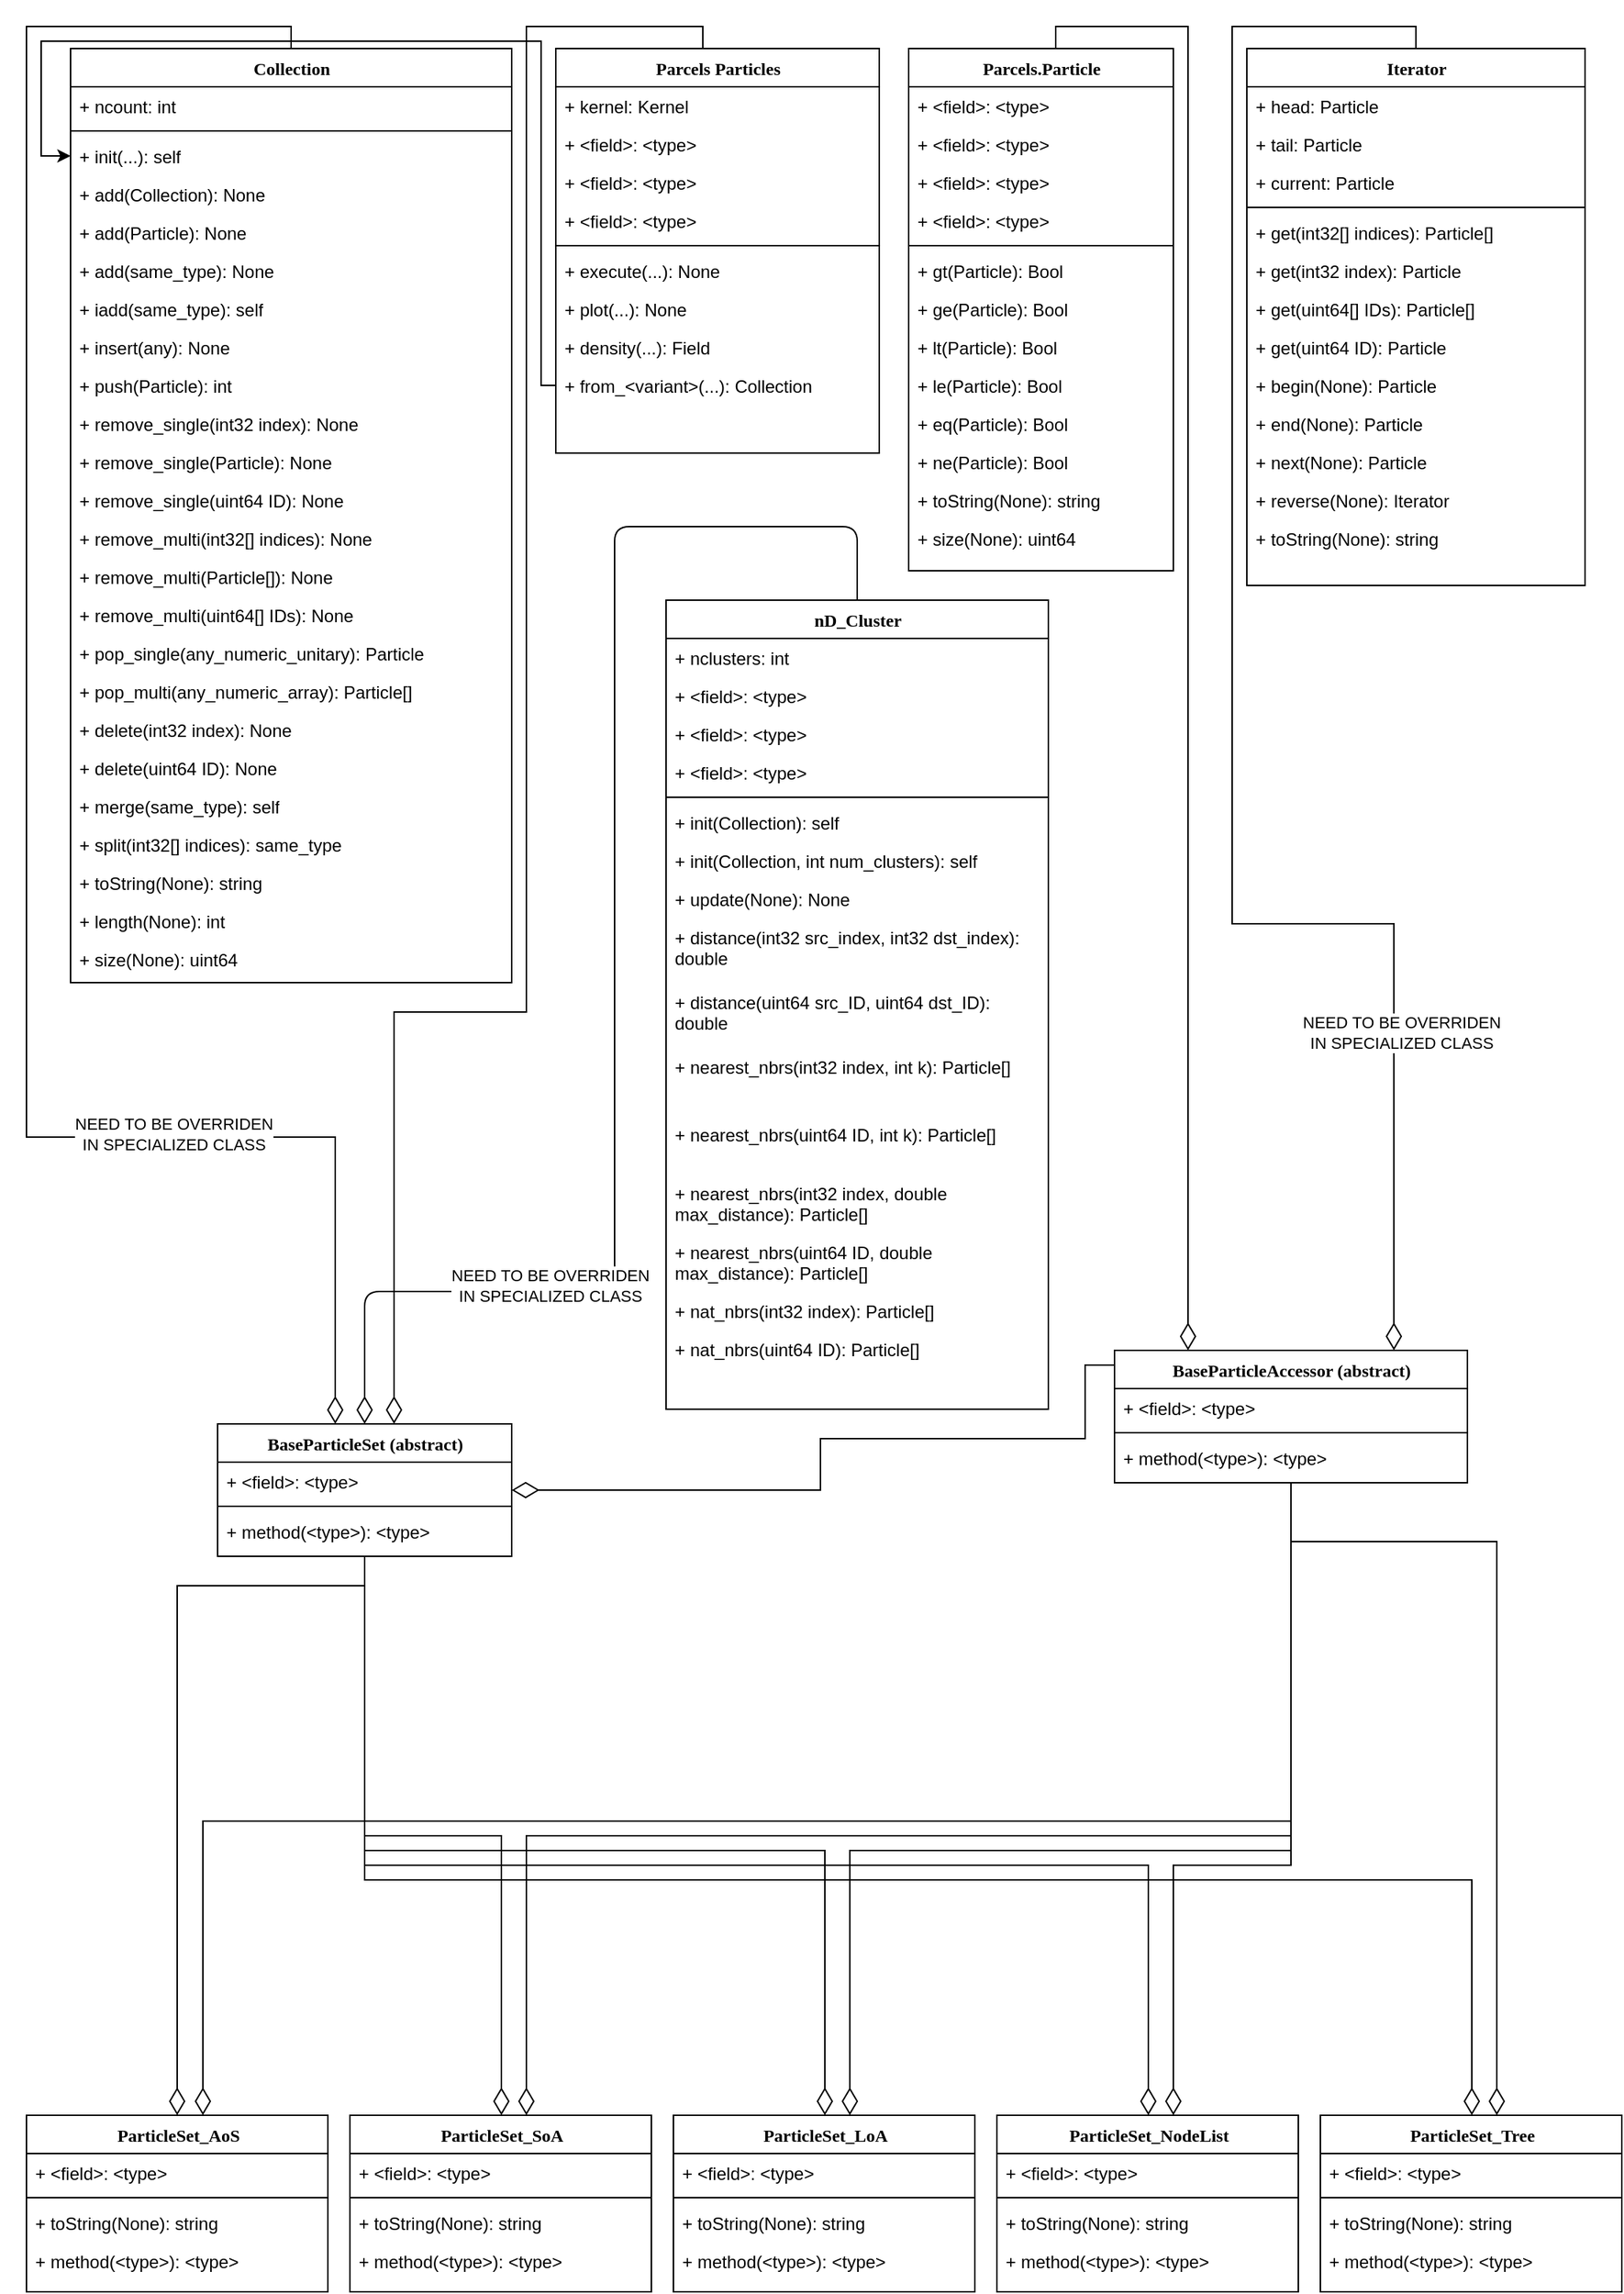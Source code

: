 <mxfile version="13.6.0" type="device"><diagram name="Page-1" id="9f46799a-70d6-7492-0946-bef42562c5a5"><mxGraphModel dx="1355" dy="776" grid="1" gridSize="10" guides="1" tooltips="1" connect="1" arrows="1" fold="1" page="1" pageScale="1" pageWidth="1169" pageHeight="827" background="#ffffff" math="0" shadow="0"><root><mxCell id="0"/><mxCell id="1" parent="0"/><mxCell id="78961159f06e98e8-124" style="edgeStyle=orthogonalEdgeStyle;html=1;labelBackgroundColor=none;startFill=0;startSize=8;endArrow=diamondThin;endFill=0;endSize=16;fontFamily=Verdana;fontSize=12;entryX=0.5;entryY=0;entryDx=0;entryDy=0;exitX=0.5;exitY=0;exitDx=0;exitDy=0;" parent="1" source="78961159f06e98e8-43" target="78961159f06e98e8-56" edge="1"><mxGeometry relative="1" as="geometry"><Array as="points"><mxPoint x="585" y="360"/><mxPoint x="420" y="360"/><mxPoint x="420" y="880"/><mxPoint x="250" y="880"/></Array><mxPoint x="240" y="870" as="sourcePoint"/></mxGeometry></mxCell><mxCell id="Co4MXGZ7TRUsfddceolT-49" value="&lt;div&gt;NEED TO BE OVERRIDEN&lt;/div&gt;&lt;div&gt;IN SPECIALIZED CLASS&lt;br&gt;&lt;/div&gt;" style="edgeLabel;html=1;align=center;verticalAlign=middle;resizable=0;points=[];" parent="78961159f06e98e8-124" vertex="1" connectable="0"><mxGeometry x="0.604" y="3" relative="1" as="geometry"><mxPoint x="19" y="-7" as="offset"/></mxGeometry></mxCell><mxCell id="Co4MXGZ7TRUsfddceolT-39" style="edgeStyle=orthogonalEdgeStyle;rounded=0;orthogonalLoop=1;jettySize=auto;html=1;exitX=0.5;exitY=0;exitDx=0;exitDy=0;endArrow=diamondThin;endFill=0;endSize=16;" parent="1" source="78961159f06e98e8-17" target="78961159f06e98e8-56" edge="1"><mxGeometry relative="1" as="geometry"><Array as="points"><mxPoint x="200" y="20"/><mxPoint x="20" y="20"/><mxPoint x="20" y="775"/><mxPoint x="230" y="775"/></Array></mxGeometry></mxCell><mxCell id="Co4MXGZ7TRUsfddceolT-48" value="&lt;div&gt;NEED TO BE OVERRIDEN&lt;/div&gt;&lt;div&gt;IN SPECIALIZED CLASS&lt;br&gt;&lt;/div&gt;" style="edgeLabel;html=1;align=center;verticalAlign=middle;resizable=0;points=[];" parent="Co4MXGZ7TRUsfddceolT-39" vertex="1" connectable="0"><mxGeometry x="0.473" y="2" relative="1" as="geometry"><mxPoint x="52" as="offset"/></mxGeometry></mxCell><mxCell id="Co4MXGZ7TRUsfddceolT-28" style="edgeStyle=orthogonalEdgeStyle;rounded=0;orthogonalLoop=1;jettySize=auto;html=1;entryX=0;entryY=0.5;entryDx=0;entryDy=0;exitX=0;exitY=0.5;exitDx=0;exitDy=0;" parent="1" source="Co4MXGZ7TRUsfddceolT-25" target="78961159f06e98e8-20" edge="1"><mxGeometry relative="1" as="geometry"><Array as="points"><mxPoint x="370" y="264"/><mxPoint x="370" y="30"/><mxPoint x="30" y="30"/><mxPoint x="30" y="108"/></Array></mxGeometry></mxCell><mxCell id="Co4MXGZ7TRUsfddceolT-40" style="edgeStyle=orthogonalEdgeStyle;rounded=0;orthogonalLoop=1;jettySize=auto;html=1;exitX=0.5;exitY=0;exitDx=0;exitDy=0;endArrow=diamondThin;endFill=0;endSize=16;" parent="1" source="P7jvrvPm7dQxCzO7ZXYy-18" target="78961159f06e98e8-56" edge="1"><mxGeometry relative="1" as="geometry"><Array as="points"><mxPoint x="480" y="35"/><mxPoint x="480" y="20"/><mxPoint x="360" y="20"/><mxPoint x="360" y="690"/><mxPoint x="270" y="690"/></Array></mxGeometry></mxCell><mxCell id="Co4MXGZ7TRUsfddceolT-67" style="edgeStyle=orthogonalEdgeStyle;rounded=0;orthogonalLoop=1;jettySize=auto;html=1;exitX=0.5;exitY=1;exitDx=0;exitDy=0;entryX=0.5;entryY=0;entryDx=0;entryDy=0;endArrow=diamondThin;endFill=0;endSize=16;" parent="1" source="78961159f06e98e8-56" target="78961159f06e98e8-108" edge="1"><mxGeometry relative="1" as="geometry"><Array as="points"><mxPoint x="250" y="1080"/><mxPoint x="123" y="1080"/></Array></mxGeometry></mxCell><mxCell id="Co4MXGZ7TRUsfddceolT-69" style="edgeStyle=orthogonalEdgeStyle;rounded=0;orthogonalLoop=1;jettySize=auto;html=1;exitX=0.5;exitY=1;exitDx=0;exitDy=0;endArrow=diamondThin;endFill=0;endSize=16;" parent="1" source="78961159f06e98e8-56" target="Co4MXGZ7TRUsfddceolT-51" edge="1"><mxGeometry relative="1" as="geometry"><Array as="points"><mxPoint x="250" y="1250"/><mxPoint x="343" y="1250"/></Array></mxGeometry></mxCell><mxCell id="Co4MXGZ7TRUsfddceolT-71" style="edgeStyle=orthogonalEdgeStyle;rounded=0;orthogonalLoop=1;jettySize=auto;html=1;exitX=0.5;exitY=1;exitDx=0;exitDy=0;endArrow=diamondThin;endFill=0;endSize=16;" parent="1" source="78961159f06e98e8-56" target="Co4MXGZ7TRUsfddceolT-55" edge="1"><mxGeometry relative="1" as="geometry"><Array as="points"><mxPoint x="250" y="1260"/><mxPoint x="563" y="1260"/></Array></mxGeometry></mxCell><mxCell id="Co4MXGZ7TRUsfddceolT-73" style="edgeStyle=orthogonalEdgeStyle;rounded=0;orthogonalLoop=1;jettySize=auto;html=1;exitX=0.5;exitY=1;exitDx=0;exitDy=0;endArrow=diamondThin;endFill=0;endSize=16;" parent="1" source="78961159f06e98e8-56" target="Co4MXGZ7TRUsfddceolT-59" edge="1"><mxGeometry relative="1" as="geometry"><Array as="points"><mxPoint x="250" y="1270"/><mxPoint x="783" y="1270"/></Array></mxGeometry></mxCell><mxCell id="Co4MXGZ7TRUsfddceolT-75" style="edgeStyle=orthogonalEdgeStyle;rounded=0;orthogonalLoop=1;jettySize=auto;html=1;exitX=0.5;exitY=1;exitDx=0;exitDy=0;endArrow=diamondThin;endFill=0;endSize=16;" parent="1" source="78961159f06e98e8-56" target="Co4MXGZ7TRUsfddceolT-63" edge="1"><mxGeometry relative="1" as="geometry"><Array as="points"><mxPoint x="250" y="1280"/><mxPoint x="1003" y="1280"/></Array></mxGeometry></mxCell><mxCell id="78961159f06e98e8-56" value="BaseParticleSet (abstract)" style="swimlane;html=1;fontStyle=1;align=center;verticalAlign=top;childLayout=stackLayout;horizontal=1;startSize=26;horizontalStack=0;resizeParent=1;resizeLast=0;collapsible=1;marginBottom=0;swimlaneFillColor=#ffffff;rounded=0;shadow=0;comic=0;labelBackgroundColor=none;strokeWidth=1;fillColor=none;fontFamily=Verdana;fontSize=12" parent="1" vertex="1"><mxGeometry x="150" y="970" width="200" height="90" as="geometry"/></mxCell><mxCell id="78961159f06e98e8-63" value="+ &amp;lt;field&amp;gt;: &amp;lt;type&amp;gt;" style="text;html=1;strokeColor=none;fillColor=none;align=left;verticalAlign=top;spacingLeft=4;spacingRight=4;whiteSpace=wrap;overflow=hidden;rotatable=0;points=[[0,0.5],[1,0.5]];portConstraint=eastwest;" parent="78961159f06e98e8-56" vertex="1"><mxGeometry y="26" width="200" height="26" as="geometry"/></mxCell><mxCell id="78961159f06e98e8-64" value="" style="line;html=1;strokeWidth=1;fillColor=none;align=left;verticalAlign=middle;spacingTop=-1;spacingLeft=3;spacingRight=3;rotatable=0;labelPosition=right;points=[];portConstraint=eastwest;" parent="78961159f06e98e8-56" vertex="1"><mxGeometry y="52" width="200" height="8" as="geometry"/></mxCell><mxCell id="78961159f06e98e8-68" value="+ method(&amp;lt;type&amp;gt;): &amp;lt;type&amp;gt;" style="text;html=1;strokeColor=none;fillColor=none;align=left;verticalAlign=top;spacingLeft=4;spacingRight=4;whiteSpace=wrap;overflow=hidden;rotatable=0;points=[[0,0.5],[1,0.5]];portConstraint=eastwest;" parent="78961159f06e98e8-56" vertex="1"><mxGeometry y="60" width="200" height="26" as="geometry"/></mxCell><mxCell id="Co4MXGZ7TRUsfddceolT-45" style="edgeStyle=orthogonalEdgeStyle;rounded=0;orthogonalLoop=1;jettySize=auto;html=1;exitX=0.5;exitY=0;exitDx=0;exitDy=0;endArrow=diamondThin;endFill=0;endSize=16;" parent="1" source="Co4MXGZ7TRUsfddceolT-12" target="Co4MXGZ7TRUsfddceolT-41" edge="1"><mxGeometry relative="1" as="geometry"><Array as="points"><mxPoint x="720" y="20"/><mxPoint x="810" y="20"/></Array></mxGeometry></mxCell><mxCell id="Co4MXGZ7TRUsfddceolT-12" value="Parcels.Particle" style="swimlane;html=1;fontStyle=1;align=center;verticalAlign=top;childLayout=stackLayout;horizontal=1;startSize=26;horizontalStack=0;resizeParent=1;resizeLast=0;collapsible=1;marginBottom=0;swimlaneFillColor=#ffffff;rounded=0;shadow=0;comic=0;labelBackgroundColor=none;strokeWidth=1;fillColor=none;fontFamily=Verdana;fontSize=12" parent="1" vertex="1"><mxGeometry x="620" y="35" width="180" height="355" as="geometry"/></mxCell><mxCell id="Co4MXGZ7TRUsfddceolT-13" value="+ &amp;lt;field&amp;gt;: &amp;lt;type&amp;gt;" style="text;html=1;strokeColor=none;fillColor=none;align=left;verticalAlign=top;spacingLeft=4;spacingRight=4;whiteSpace=wrap;overflow=hidden;rotatable=0;points=[[0,0.5],[1,0.5]];portConstraint=eastwest;" parent="Co4MXGZ7TRUsfddceolT-12" vertex="1"><mxGeometry y="26" width="180" height="26" as="geometry"/></mxCell><mxCell id="Co4MXGZ7TRUsfddceolT-14" value="+ &amp;lt;field&amp;gt;: &amp;lt;type&amp;gt;" style="text;html=1;strokeColor=none;fillColor=none;align=left;verticalAlign=top;spacingLeft=4;spacingRight=4;whiteSpace=wrap;overflow=hidden;rotatable=0;points=[[0,0.5],[1,0.5]];portConstraint=eastwest;" parent="Co4MXGZ7TRUsfddceolT-12" vertex="1"><mxGeometry y="52" width="180" height="26" as="geometry"/></mxCell><mxCell id="Co4MXGZ7TRUsfddceolT-15" value="+ &amp;lt;field&amp;gt;: &amp;lt;type&amp;gt;" style="text;html=1;strokeColor=none;fillColor=none;align=left;verticalAlign=top;spacingLeft=4;spacingRight=4;whiteSpace=wrap;overflow=hidden;rotatable=0;points=[[0,0.5],[1,0.5]];portConstraint=eastwest;" parent="Co4MXGZ7TRUsfddceolT-12" vertex="1"><mxGeometry y="78" width="180" height="26" as="geometry"/></mxCell><mxCell id="Co4MXGZ7TRUsfddceolT-16" value="+ &amp;lt;field&amp;gt;: &amp;lt;type&amp;gt;" style="text;html=1;strokeColor=none;fillColor=none;align=left;verticalAlign=top;spacingLeft=4;spacingRight=4;whiteSpace=wrap;overflow=hidden;rotatable=0;points=[[0,0.5],[1,0.5]];portConstraint=eastwest;" parent="Co4MXGZ7TRUsfddceolT-12" vertex="1"><mxGeometry y="104" width="180" height="26" as="geometry"/></mxCell><mxCell id="Co4MXGZ7TRUsfddceolT-17" value="" style="line;html=1;strokeWidth=1;fillColor=none;align=left;verticalAlign=middle;spacingTop=-1;spacingLeft=3;spacingRight=3;rotatable=0;labelPosition=right;points=[];portConstraint=eastwest;" parent="Co4MXGZ7TRUsfddceolT-12" vertex="1"><mxGeometry y="130" width="180" height="8" as="geometry"/></mxCell><mxCell id="Co4MXGZ7TRUsfddceolT-18" value="+ gt(Particle): Bool" style="text;html=1;strokeColor=none;fillColor=none;align=left;verticalAlign=top;spacingLeft=4;spacingRight=4;whiteSpace=wrap;overflow=hidden;rotatable=0;points=[[0,0.5],[1,0.5]];portConstraint=eastwest;" parent="Co4MXGZ7TRUsfddceolT-12" vertex="1"><mxGeometry y="138" width="180" height="26" as="geometry"/></mxCell><mxCell id="Co4MXGZ7TRUsfddceolT-19" value="+ ge(Particle): Bool" style="text;html=1;strokeColor=none;fillColor=none;align=left;verticalAlign=top;spacingLeft=4;spacingRight=4;whiteSpace=wrap;overflow=hidden;rotatable=0;points=[[0,0.5],[1,0.5]];portConstraint=eastwest;" parent="Co4MXGZ7TRUsfddceolT-12" vertex="1"><mxGeometry y="164" width="180" height="26" as="geometry"/></mxCell><mxCell id="Co4MXGZ7TRUsfddceolT-20" value="+ lt(Particle): Bool" style="text;html=1;strokeColor=none;fillColor=none;align=left;verticalAlign=top;spacingLeft=4;spacingRight=4;whiteSpace=wrap;overflow=hidden;rotatable=0;points=[[0,0.5],[1,0.5]];portConstraint=eastwest;" parent="Co4MXGZ7TRUsfddceolT-12" vertex="1"><mxGeometry y="190" width="180" height="26" as="geometry"/></mxCell><mxCell id="Co4MXGZ7TRUsfddceolT-21" value="+ le(Particle): Bool" style="text;html=1;strokeColor=none;fillColor=none;align=left;verticalAlign=top;spacingLeft=4;spacingRight=4;whiteSpace=wrap;overflow=hidden;rotatable=0;points=[[0,0.5],[1,0.5]];portConstraint=eastwest;" parent="Co4MXGZ7TRUsfddceolT-12" vertex="1"><mxGeometry y="216" width="180" height="26" as="geometry"/></mxCell><mxCell id="Co4MXGZ7TRUsfddceolT-22" value="+ eq(Particle): Bool" style="text;html=1;strokeColor=none;fillColor=none;align=left;verticalAlign=top;spacingLeft=4;spacingRight=4;whiteSpace=wrap;overflow=hidden;rotatable=0;points=[[0,0.5],[1,0.5]];portConstraint=eastwest;" parent="Co4MXGZ7TRUsfddceolT-12" vertex="1"><mxGeometry y="242" width="180" height="26" as="geometry"/></mxCell><mxCell id="Co4MXGZ7TRUsfddceolT-23" value="+ ne(Particle): Bool" style="text;html=1;strokeColor=none;fillColor=none;align=left;verticalAlign=top;spacingLeft=4;spacingRight=4;whiteSpace=wrap;overflow=hidden;rotatable=0;points=[[0,0.5],[1,0.5]];portConstraint=eastwest;" parent="Co4MXGZ7TRUsfddceolT-12" vertex="1"><mxGeometry y="268" width="180" height="26" as="geometry"/></mxCell><mxCell id="XpPb735-qe5b06PfUnhL-2" value="+ toString(None): string" style="text;html=1;strokeColor=none;fillColor=none;align=left;verticalAlign=top;spacingLeft=4;spacingRight=4;whiteSpace=wrap;overflow=hidden;rotatable=0;points=[[0,0.5],[1,0.5]];portConstraint=eastwest;" parent="Co4MXGZ7TRUsfddceolT-12" vertex="1"><mxGeometry y="294" width="180" height="26" as="geometry"/></mxCell><mxCell id="XpPb735-qe5b06PfUnhL-11" value="+ size(None): uint64" style="text;html=1;strokeColor=none;fillColor=none;align=left;verticalAlign=top;spacingLeft=4;spacingRight=4;whiteSpace=wrap;overflow=hidden;rotatable=0;points=[[0,0.5],[1,0.5]];portConstraint=eastwest;" parent="Co4MXGZ7TRUsfddceolT-12" vertex="1"><mxGeometry y="320" width="180" height="30" as="geometry"/></mxCell><mxCell id="78961159f06e98e8-17" value="Collection" style="swimlane;html=1;fontStyle=1;align=center;verticalAlign=top;childLayout=stackLayout;horizontal=1;startSize=26;horizontalStack=0;resizeParent=1;resizeLast=0;collapsible=1;marginBottom=0;swimlaneFillColor=#ffffff;rounded=0;shadow=0;comic=0;labelBackgroundColor=none;strokeWidth=1;fillColor=none;fontFamily=Verdana;fontSize=12" parent="1" vertex="1"><mxGeometry x="50" y="35" width="300" height="635" as="geometry"><mxRectangle x="90" y="83" width="100" height="26" as="alternateBounds"/></mxGeometry></mxCell><mxCell id="78961159f06e98e8-24" value="+ ncount: int" style="text;html=1;strokeColor=none;fillColor=none;align=left;verticalAlign=top;spacingLeft=4;spacingRight=4;whiteSpace=wrap;overflow=hidden;rotatable=0;points=[[0,0.5],[1,0.5]];portConstraint=eastwest;fontStyle=0" parent="78961159f06e98e8-17" vertex="1"><mxGeometry y="26" width="300" height="26" as="geometry"/></mxCell><mxCell id="78961159f06e98e8-19" value="" style="line;html=1;strokeWidth=1;fillColor=none;align=left;verticalAlign=middle;spacingTop=-1;spacingLeft=3;spacingRight=3;rotatable=0;labelPosition=right;points=[];portConstraint=eastwest;fontStyle=0" parent="78961159f06e98e8-17" vertex="1"><mxGeometry y="52" width="300" height="8" as="geometry"/></mxCell><mxCell id="78961159f06e98e8-20" value="+ init(...): self" style="text;html=1;strokeColor=none;fillColor=none;align=left;verticalAlign=top;spacingLeft=4;spacingRight=4;whiteSpace=wrap;overflow=hidden;rotatable=0;points=[[0,0.5],[1,0.5]];portConstraint=eastwest;fontStyle=0" parent="78961159f06e98e8-17" vertex="1"><mxGeometry y="60" width="300" height="26" as="geometry"/></mxCell><mxCell id="Co4MXGZ7TRUsfddceolT-27" value="+ add(Collection): None" style="text;html=1;strokeColor=none;fillColor=none;align=left;verticalAlign=top;spacingLeft=4;spacingRight=4;whiteSpace=wrap;overflow=hidden;rotatable=0;points=[[0,0.5],[1,0.5]];portConstraint=eastwest;fontStyle=0" parent="78961159f06e98e8-17" vertex="1"><mxGeometry y="86" width="300" height="26" as="geometry"/></mxCell><mxCell id="78961159f06e98e8-27" value="+ add(Particle): None" style="text;html=1;strokeColor=none;fillColor=none;align=left;verticalAlign=top;spacingLeft=4;spacingRight=4;whiteSpace=wrap;overflow=hidden;rotatable=0;points=[[0,0.5],[1,0.5]];portConstraint=eastwest;fontStyle=0" parent="78961159f06e98e8-17" vertex="1"><mxGeometry y="112" width="300" height="26" as="geometry"/></mxCell><mxCell id="P7jvrvPm7dQxCzO7ZXYy-2" value="+ add(same_type): None" style="text;html=1;strokeColor=none;fillColor=none;align=left;verticalAlign=top;spacingLeft=4;spacingRight=4;whiteSpace=wrap;overflow=hidden;rotatable=0;points=[[0,0.5],[1,0.5]];portConstraint=eastwest;fontStyle=0" parent="78961159f06e98e8-17" vertex="1"><mxGeometry y="138" width="300" height="26" as="geometry"/></mxCell><mxCell id="P7jvrvPm7dQxCzO7ZXYy-3" value="+ iadd(same_type): self" style="text;html=1;strokeColor=none;fillColor=none;align=left;verticalAlign=top;spacingLeft=4;spacingRight=4;whiteSpace=wrap;overflow=hidden;rotatable=0;points=[[0,0.5],[1,0.5]];portConstraint=eastwest;fontStyle=0" parent="78961159f06e98e8-17" vertex="1"><mxGeometry y="164" width="300" height="26" as="geometry"/></mxCell><mxCell id="P7jvrvPm7dQxCzO7ZXYy-4" value="+ insert(any): None" style="text;html=1;strokeColor=none;fillColor=none;align=left;verticalAlign=top;spacingLeft=4;spacingRight=4;whiteSpace=wrap;overflow=hidden;rotatable=0;points=[[0,0.5],[1,0.5]];portConstraint=eastwest;fontStyle=0" parent="78961159f06e98e8-17" vertex="1"><mxGeometry y="190" width="300" height="26" as="geometry"/></mxCell><mxCell id="P7jvrvPm7dQxCzO7ZXYy-5" value="+ push(Particle): int" style="text;html=1;strokeColor=none;fillColor=none;align=left;verticalAlign=top;spacingLeft=4;spacingRight=4;whiteSpace=wrap;overflow=hidden;rotatable=0;points=[[0,0.5],[1,0.5]];portConstraint=eastwest;fontStyle=0" parent="78961159f06e98e8-17" vertex="1"><mxGeometry y="216" width="300" height="26" as="geometry"/></mxCell><mxCell id="P7jvrvPm7dQxCzO7ZXYy-6" value="+ remove_single(int32 index): None" style="text;html=1;strokeColor=none;fillColor=none;align=left;verticalAlign=top;spacingLeft=4;spacingRight=4;whiteSpace=wrap;overflow=hidden;rotatable=0;points=[[0,0.5],[1,0.5]];portConstraint=eastwest;fontStyle=0" parent="78961159f06e98e8-17" vertex="1"><mxGeometry y="242" width="300" height="26" as="geometry"/></mxCell><mxCell id="P7jvrvPm7dQxCzO7ZXYy-7" value="+ remove_single(Particle): None" style="text;html=1;strokeColor=none;fillColor=none;align=left;verticalAlign=top;spacingLeft=4;spacingRight=4;whiteSpace=wrap;overflow=hidden;rotatable=0;points=[[0,0.5],[1,0.5]];portConstraint=eastwest;fontStyle=0" parent="78961159f06e98e8-17" vertex="1"><mxGeometry y="268" width="300" height="26" as="geometry"/></mxCell><mxCell id="P7jvrvPm7dQxCzO7ZXYy-8" value="+ remove_single(uint64 ID): None" style="text;html=1;strokeColor=none;fillColor=none;align=left;verticalAlign=top;spacingLeft=4;spacingRight=4;whiteSpace=wrap;overflow=hidden;rotatable=0;points=[[0,0.5],[1,0.5]];portConstraint=eastwest;fontStyle=0" parent="78961159f06e98e8-17" vertex="1"><mxGeometry y="294" width="300" height="26" as="geometry"/></mxCell><mxCell id="P7jvrvPm7dQxCzO7ZXYy-9" value="+ remove_multi(int32[] indices): None" style="text;html=1;strokeColor=none;fillColor=none;align=left;verticalAlign=top;spacingLeft=4;spacingRight=4;whiteSpace=wrap;overflow=hidden;rotatable=0;points=[[0,0.5],[1,0.5]];portConstraint=eastwest;fontStyle=0" parent="78961159f06e98e8-17" vertex="1"><mxGeometry y="320" width="300" height="26" as="geometry"/></mxCell><mxCell id="P7jvrvPm7dQxCzO7ZXYy-10" value="+ remove_multi(Particle[]): None" style="text;html=1;strokeColor=none;fillColor=none;align=left;verticalAlign=top;spacingLeft=4;spacingRight=4;whiteSpace=wrap;overflow=hidden;rotatable=0;points=[[0,0.5],[1,0.5]];portConstraint=eastwest;fontStyle=0" parent="78961159f06e98e8-17" vertex="1"><mxGeometry y="346" width="300" height="26" as="geometry"/></mxCell><mxCell id="P7jvrvPm7dQxCzO7ZXYy-11" value="+ remove_multi(uint64[] IDs): None" style="text;html=1;strokeColor=none;fillColor=none;align=left;verticalAlign=top;spacingLeft=4;spacingRight=4;whiteSpace=wrap;overflow=hidden;rotatable=0;points=[[0,0.5],[1,0.5]];portConstraint=eastwest;fontStyle=0" parent="78961159f06e98e8-17" vertex="1"><mxGeometry y="372" width="300" height="26" as="geometry"/></mxCell><mxCell id="P7jvrvPm7dQxCzO7ZXYy-12" value="+ pop_single(any_numeric_unitary): Particle" style="text;html=1;strokeColor=none;fillColor=none;align=left;verticalAlign=top;spacingLeft=4;spacingRight=4;whiteSpace=wrap;overflow=hidden;rotatable=0;points=[[0,0.5],[1,0.5]];portConstraint=eastwest;fontStyle=0" parent="78961159f06e98e8-17" vertex="1"><mxGeometry y="398" width="300" height="26" as="geometry"/></mxCell><mxCell id="P7jvrvPm7dQxCzO7ZXYy-13" value="+ pop_multi(any_numeric_array): Particle[]" style="text;html=1;strokeColor=none;fillColor=none;align=left;verticalAlign=top;spacingLeft=4;spacingRight=4;whiteSpace=wrap;overflow=hidden;rotatable=0;points=[[0,0.5],[1,0.5]];portConstraint=eastwest;fontStyle=0" parent="78961159f06e98e8-17" vertex="1"><mxGeometry y="424" width="300" height="26" as="geometry"/></mxCell><mxCell id="P7jvrvPm7dQxCzO7ZXYy-14" value="+ delete(int32 index): None" style="text;html=1;strokeColor=none;fillColor=none;align=left;verticalAlign=top;spacingLeft=4;spacingRight=4;whiteSpace=wrap;overflow=hidden;rotatable=0;points=[[0,0.5],[1,0.5]];portConstraint=eastwest;fontStyle=0" parent="78961159f06e98e8-17" vertex="1"><mxGeometry y="450" width="300" height="26" as="geometry"/></mxCell><mxCell id="P7jvrvPm7dQxCzO7ZXYy-15" value="+ delete(uint64 ID): None" style="text;html=1;strokeColor=none;fillColor=none;align=left;verticalAlign=top;spacingLeft=4;spacingRight=4;whiteSpace=wrap;overflow=hidden;rotatable=0;points=[[0,0.5],[1,0.5]];portConstraint=eastwest;fontStyle=0" parent="78961159f06e98e8-17" vertex="1"><mxGeometry y="476" width="300" height="26" as="geometry"/></mxCell><mxCell id="P7jvrvPm7dQxCzO7ZXYy-16" value="+ merge(same_type): self" style="text;html=1;strokeColor=none;fillColor=none;align=left;verticalAlign=top;spacingLeft=4;spacingRight=4;whiteSpace=wrap;overflow=hidden;rotatable=0;points=[[0,0.5],[1,0.5]];portConstraint=eastwest;fontStyle=0" parent="78961159f06e98e8-17" vertex="1"><mxGeometry y="502" width="300" height="26" as="geometry"/></mxCell><mxCell id="P7jvrvPm7dQxCzO7ZXYy-17" value="+ split(int32[] indices): same_type" style="text;html=1;strokeColor=none;fillColor=none;align=left;verticalAlign=top;spacingLeft=4;spacingRight=4;whiteSpace=wrap;overflow=hidden;rotatable=0;points=[[0,0.5],[1,0.5]];portConstraint=eastwest;fontStyle=0" parent="78961159f06e98e8-17" vertex="1"><mxGeometry y="528" width="300" height="26" as="geometry"/></mxCell><mxCell id="XpPb735-qe5b06PfUnhL-1" value="+ toString(None): string" style="text;html=1;strokeColor=none;fillColor=none;align=left;verticalAlign=top;spacingLeft=4;spacingRight=4;whiteSpace=wrap;overflow=hidden;rotatable=0;points=[[0,0.5],[1,0.5]];portConstraint=eastwest;fontStyle=0" parent="78961159f06e98e8-17" vertex="1"><mxGeometry y="554" width="300" height="26" as="geometry"/></mxCell><mxCell id="XpPb735-qe5b06PfUnhL-9" value="+ length(None): int" style="text;html=1;strokeColor=none;fillColor=none;align=left;verticalAlign=top;spacingLeft=4;spacingRight=4;whiteSpace=wrap;overflow=hidden;rotatable=0;points=[[0,0.5],[1,0.5]];portConstraint=eastwest;fontStyle=0" parent="78961159f06e98e8-17" vertex="1"><mxGeometry y="580" width="300" height="26" as="geometry"/></mxCell><mxCell id="XpPb735-qe5b06PfUnhL-10" value="+ size(None): uint64" style="text;html=1;strokeColor=none;fillColor=none;align=left;verticalAlign=top;spacingLeft=4;spacingRight=4;whiteSpace=wrap;overflow=hidden;rotatable=0;points=[[0,0.5],[1,0.5]];portConstraint=eastwest;fontStyle=0" parent="78961159f06e98e8-17" vertex="1"><mxGeometry y="606" width="300" height="26" as="geometry"/></mxCell><mxCell id="P7jvrvPm7dQxCzO7ZXYy-18" value="Parcels Particles" style="swimlane;html=1;fontStyle=1;align=center;verticalAlign=top;childLayout=stackLayout;horizontal=1;startSize=26;horizontalStack=0;resizeParent=1;resizeLast=0;collapsible=1;marginBottom=0;swimlaneFillColor=#ffffff;rounded=0;shadow=0;comic=0;labelBackgroundColor=none;strokeWidth=1;fillColor=none;fontFamily=Verdana;fontSize=12" parent="1" vertex="1"><mxGeometry x="380" y="35" width="220" height="275" as="geometry"/></mxCell><mxCell id="P7jvrvPm7dQxCzO7ZXYy-19" value="+ kernel: Kernel" style="text;html=1;strokeColor=none;fillColor=none;align=left;verticalAlign=top;spacingLeft=4;spacingRight=4;whiteSpace=wrap;overflow=hidden;rotatable=0;points=[[0,0.5],[1,0.5]];portConstraint=eastwest;" parent="P7jvrvPm7dQxCzO7ZXYy-18" vertex="1"><mxGeometry y="26" width="220" height="26" as="geometry"/></mxCell><mxCell id="P7jvrvPm7dQxCzO7ZXYy-20" value="+ &amp;lt;field&amp;gt;: &amp;lt;type&amp;gt;" style="text;html=1;strokeColor=none;fillColor=none;align=left;verticalAlign=top;spacingLeft=4;spacingRight=4;whiteSpace=wrap;overflow=hidden;rotatable=0;points=[[0,0.5],[1,0.5]];portConstraint=eastwest;" parent="P7jvrvPm7dQxCzO7ZXYy-18" vertex="1"><mxGeometry y="52" width="220" height="26" as="geometry"/></mxCell><mxCell id="P7jvrvPm7dQxCzO7ZXYy-21" value="+ &amp;lt;field&amp;gt;: &amp;lt;type&amp;gt;" style="text;html=1;strokeColor=none;fillColor=none;align=left;verticalAlign=top;spacingLeft=4;spacingRight=4;whiteSpace=wrap;overflow=hidden;rotatable=0;points=[[0,0.5],[1,0.5]];portConstraint=eastwest;" parent="P7jvrvPm7dQxCzO7ZXYy-18" vertex="1"><mxGeometry y="78" width="220" height="26" as="geometry"/></mxCell><mxCell id="P7jvrvPm7dQxCzO7ZXYy-22" value="+ &amp;lt;field&amp;gt;: &amp;lt;type&amp;gt;" style="text;html=1;strokeColor=none;fillColor=none;align=left;verticalAlign=top;spacingLeft=4;spacingRight=4;whiteSpace=wrap;overflow=hidden;rotatable=0;points=[[0,0.5],[1,0.5]];portConstraint=eastwest;" parent="P7jvrvPm7dQxCzO7ZXYy-18" vertex="1"><mxGeometry y="104" width="220" height="26" as="geometry"/></mxCell><mxCell id="P7jvrvPm7dQxCzO7ZXYy-23" value="" style="line;html=1;strokeWidth=1;fillColor=none;align=left;verticalAlign=middle;spacingTop=-1;spacingLeft=3;spacingRight=3;rotatable=0;labelPosition=right;points=[];portConstraint=eastwest;" parent="P7jvrvPm7dQxCzO7ZXYy-18" vertex="1"><mxGeometry y="130" width="220" height="8" as="geometry"/></mxCell><mxCell id="P7jvrvPm7dQxCzO7ZXYy-24" value="+ execute(...): None" style="text;html=1;strokeColor=none;fillColor=none;align=left;verticalAlign=top;spacingLeft=4;spacingRight=4;whiteSpace=wrap;overflow=hidden;rotatable=0;points=[[0,0.5],[1,0.5]];portConstraint=eastwest;" parent="P7jvrvPm7dQxCzO7ZXYy-18" vertex="1"><mxGeometry y="138" width="220" height="26" as="geometry"/></mxCell><mxCell id="P7jvrvPm7dQxCzO7ZXYy-25" value="+ plot(...): None" style="text;html=1;strokeColor=none;fillColor=none;align=left;verticalAlign=top;spacingLeft=4;spacingRight=4;whiteSpace=wrap;overflow=hidden;rotatable=0;points=[[0,0.5],[1,0.5]];portConstraint=eastwest;" parent="P7jvrvPm7dQxCzO7ZXYy-18" vertex="1"><mxGeometry y="164" width="220" height="26" as="geometry"/></mxCell><mxCell id="Co4MXGZ7TRUsfddceolT-24" value="+ density(...): Field" style="text;html=1;strokeColor=none;fillColor=none;align=left;verticalAlign=top;spacingLeft=4;spacingRight=4;whiteSpace=wrap;overflow=hidden;rotatable=0;points=[[0,0.5],[1,0.5]];portConstraint=eastwest;" parent="P7jvrvPm7dQxCzO7ZXYy-18" vertex="1"><mxGeometry y="190" width="220" height="26" as="geometry"/></mxCell><mxCell id="Co4MXGZ7TRUsfddceolT-25" value="+ from_&amp;lt;variant&amp;gt;(...): Collection" style="text;html=1;strokeColor=none;fillColor=none;align=left;verticalAlign=top;spacingLeft=4;spacingRight=4;whiteSpace=wrap;overflow=hidden;rotatable=0;points=[[0,0.5],[1,0.5]];portConstraint=eastwest;" parent="P7jvrvPm7dQxCzO7ZXYy-18" vertex="1"><mxGeometry y="216" width="220" height="26" as="geometry"/></mxCell><mxCell id="Co4MXGZ7TRUsfddceolT-46" style="edgeStyle=orthogonalEdgeStyle;rounded=0;orthogonalLoop=1;jettySize=auto;html=1;exitX=0.5;exitY=0;exitDx=0;exitDy=0;endArrow=diamondThin;endFill=0;endSize=16;" parent="1" source="78961159f06e98e8-30" target="Co4MXGZ7TRUsfddceolT-41" edge="1"><mxGeometry relative="1" as="geometry"><Array as="points"><mxPoint x="965" y="20"/><mxPoint x="840" y="20"/><mxPoint x="840" y="630"/><mxPoint x="950" y="630"/></Array></mxGeometry></mxCell><mxCell id="Co4MXGZ7TRUsfddceolT-50" value="&lt;div&gt;NEED TO BE OVERRIDEN&lt;/div&gt;&lt;div&gt;IN SPECIALIZED CLASS&lt;br&gt;&lt;/div&gt;" style="edgeLabel;html=1;align=center;verticalAlign=middle;resizable=0;points=[];" parent="Co4MXGZ7TRUsfddceolT-46" vertex="1" connectable="0"><mxGeometry x="0.624" y="5" relative="1" as="geometry"><mxPoint as="offset"/></mxGeometry></mxCell><mxCell id="78961159f06e98e8-30" value="Iterator" style="swimlane;html=1;fontStyle=1;align=center;verticalAlign=top;childLayout=stackLayout;horizontal=1;startSize=26;horizontalStack=0;resizeParent=1;resizeLast=0;collapsible=1;marginBottom=0;swimlaneFillColor=#ffffff;rounded=0;shadow=0;comic=0;labelBackgroundColor=none;strokeWidth=1;fillColor=none;fontFamily=Verdana;fontSize=12" parent="1" vertex="1"><mxGeometry x="850" y="35" width="230" height="365" as="geometry"/></mxCell><mxCell id="78961159f06e98e8-31" value="+ head: Particle" style="text;html=1;strokeColor=none;fillColor=none;align=left;verticalAlign=top;spacingLeft=4;spacingRight=4;whiteSpace=wrap;overflow=hidden;rotatable=0;points=[[0,0.5],[1,0.5]];portConstraint=eastwest;" parent="78961159f06e98e8-30" vertex="1"><mxGeometry y="26" width="230" height="26" as="geometry"/></mxCell><mxCell id="78961159f06e98e8-32" value="+ tail: Particle" style="text;html=1;strokeColor=none;fillColor=none;align=left;verticalAlign=top;spacingLeft=4;spacingRight=4;whiteSpace=wrap;overflow=hidden;rotatable=0;points=[[0,0.5],[1,0.5]];portConstraint=eastwest;" parent="78961159f06e98e8-30" vertex="1"><mxGeometry y="52" width="230" height="26" as="geometry"/></mxCell><mxCell id="78961159f06e98e8-33" value="+ current: Particle" style="text;html=1;strokeColor=none;fillColor=none;align=left;verticalAlign=top;spacingLeft=4;spacingRight=4;whiteSpace=wrap;overflow=hidden;rotatable=0;points=[[0,0.5],[1,0.5]];portConstraint=eastwest;" parent="78961159f06e98e8-30" vertex="1"><mxGeometry y="78" width="230" height="26" as="geometry"/></mxCell><mxCell id="78961159f06e98e8-38" value="" style="line;html=1;strokeWidth=1;fillColor=none;align=left;verticalAlign=middle;spacingTop=-1;spacingLeft=3;spacingRight=3;rotatable=0;labelPosition=right;points=[];portConstraint=eastwest;" parent="78961159f06e98e8-30" vertex="1"><mxGeometry y="104" width="230" height="8" as="geometry"/></mxCell><mxCell id="78961159f06e98e8-39" value="+ get(int32[] indices): Particle[]" style="text;html=1;strokeColor=none;fillColor=none;align=left;verticalAlign=top;spacingLeft=4;spacingRight=4;whiteSpace=wrap;overflow=hidden;rotatable=0;points=[[0,0.5],[1,0.5]];portConstraint=eastwest;" parent="78961159f06e98e8-30" vertex="1"><mxGeometry y="112" width="230" height="26" as="geometry"/></mxCell><mxCell id="78961159f06e98e8-40" value="+ get(int32 index): Particle" style="text;html=1;strokeColor=none;fillColor=none;align=left;verticalAlign=top;spacingLeft=4;spacingRight=4;whiteSpace=wrap;overflow=hidden;rotatable=0;points=[[0,0.5],[1,0.5]];portConstraint=eastwest;" parent="78961159f06e98e8-30" vertex="1"><mxGeometry y="138" width="230" height="26" as="geometry"/></mxCell><mxCell id="78961159f06e98e8-42" value="+ get(uint64[] IDs): Particle[]" style="text;html=1;strokeColor=none;fillColor=none;align=left;verticalAlign=top;spacingLeft=4;spacingRight=4;whiteSpace=wrap;overflow=hidden;rotatable=0;points=[[0,0.5],[1,0.5]];portConstraint=eastwest;" parent="78961159f06e98e8-30" vertex="1"><mxGeometry y="164" width="230" height="26" as="geometry"/></mxCell><mxCell id="Co4MXGZ7TRUsfddceolT-1" value="+ get(uint64 ID): Particle" style="text;html=1;strokeColor=none;fillColor=none;align=left;verticalAlign=top;spacingLeft=4;spacingRight=4;whiteSpace=wrap;overflow=hidden;rotatable=0;points=[[0,0.5],[1,0.5]];portConstraint=eastwest;" parent="78961159f06e98e8-30" vertex="1"><mxGeometry y="190" width="230" height="26" as="geometry"/></mxCell><mxCell id="Co4MXGZ7TRUsfddceolT-2" value="+ begin(None): Particle" style="text;html=1;strokeColor=none;fillColor=none;align=left;verticalAlign=top;spacingLeft=4;spacingRight=4;whiteSpace=wrap;overflow=hidden;rotatable=0;points=[[0,0.5],[1,0.5]];portConstraint=eastwest;" parent="78961159f06e98e8-30" vertex="1"><mxGeometry y="216" width="230" height="26" as="geometry"/></mxCell><mxCell id="Co4MXGZ7TRUsfddceolT-3" value="+ end(None): Particle" style="text;html=1;strokeColor=none;fillColor=none;align=left;verticalAlign=top;spacingLeft=4;spacingRight=4;whiteSpace=wrap;overflow=hidden;rotatable=0;points=[[0,0.5],[1,0.5]];portConstraint=eastwest;" parent="78961159f06e98e8-30" vertex="1"><mxGeometry y="242" width="230" height="26" as="geometry"/></mxCell><mxCell id="Co4MXGZ7TRUsfddceolT-4" value="+ next(None): Particle" style="text;html=1;strokeColor=none;fillColor=none;align=left;verticalAlign=top;spacingLeft=4;spacingRight=4;whiteSpace=wrap;overflow=hidden;rotatable=0;points=[[0,0.5],[1,0.5]];portConstraint=eastwest;" parent="78961159f06e98e8-30" vertex="1"><mxGeometry y="268" width="230" height="26" as="geometry"/></mxCell><mxCell id="Co4MXGZ7TRUsfddceolT-5" value="+ reverse(None): Iterator" style="text;html=1;strokeColor=none;fillColor=none;align=left;verticalAlign=top;spacingLeft=4;spacingRight=4;whiteSpace=wrap;overflow=hidden;rotatable=0;points=[[0,0.5],[1,0.5]];portConstraint=eastwest;" parent="78961159f06e98e8-30" vertex="1"><mxGeometry y="294" width="230" height="26" as="geometry"/></mxCell><mxCell id="XpPb735-qe5b06PfUnhL-3" value="+ toString(None): string" style="text;html=1;strokeColor=none;fillColor=none;align=left;verticalAlign=top;spacingLeft=4;spacingRight=4;whiteSpace=wrap;overflow=hidden;rotatable=0;points=[[0,0.5],[1,0.5]];portConstraint=eastwest;" parent="78961159f06e98e8-30" vertex="1"><mxGeometry y="320" width="230" height="26" as="geometry"/></mxCell><mxCell id="Co4MXGZ7TRUsfddceolT-47" style="edgeStyle=orthogonalEdgeStyle;rounded=0;orthogonalLoop=1;jettySize=auto;html=1;endArrow=diamondThin;endFill=0;endSize=16;" parent="1" source="Co4MXGZ7TRUsfddceolT-41" target="78961159f06e98e8-56" edge="1"><mxGeometry relative="1" as="geometry"><Array as="points"><mxPoint x="740" y="930"/><mxPoint x="740" y="980"/><mxPoint x="560" y="980"/><mxPoint x="560" y="1015"/></Array><mxPoint x="740" y="940" as="sourcePoint"/></mxGeometry></mxCell><mxCell id="Co4MXGZ7TRUsfddceolT-68" style="edgeStyle=orthogonalEdgeStyle;rounded=0;orthogonalLoop=1;jettySize=auto;html=1;exitX=0.5;exitY=1;exitDx=0;exitDy=0;endArrow=diamondThin;endFill=0;endSize=16;" parent="1" source="Co4MXGZ7TRUsfddceolT-41" target="78961159f06e98e8-108" edge="1"><mxGeometry relative="1" as="geometry"><Array as="points"><mxPoint x="880" y="1240"/><mxPoint x="140" y="1240"/></Array></mxGeometry></mxCell><mxCell id="Co4MXGZ7TRUsfddceolT-70" style="edgeStyle=orthogonalEdgeStyle;rounded=0;orthogonalLoop=1;jettySize=auto;html=1;exitX=0.5;exitY=1;exitDx=0;exitDy=0;endArrow=diamondThin;endFill=0;endSize=16;" parent="1" source="Co4MXGZ7TRUsfddceolT-41" target="Co4MXGZ7TRUsfddceolT-51" edge="1"><mxGeometry relative="1" as="geometry"><Array as="points"><mxPoint x="880" y="1250"/><mxPoint x="360" y="1250"/></Array></mxGeometry></mxCell><mxCell id="Co4MXGZ7TRUsfddceolT-72" style="edgeStyle=orthogonalEdgeStyle;rounded=0;orthogonalLoop=1;jettySize=auto;html=1;exitX=0.5;exitY=1;exitDx=0;exitDy=0;endArrow=diamondThin;endFill=0;endSize=16;" parent="1" source="Co4MXGZ7TRUsfddceolT-41" target="Co4MXGZ7TRUsfddceolT-55" edge="1"><mxGeometry relative="1" as="geometry"><Array as="points"><mxPoint x="880" y="1260"/><mxPoint x="580" y="1260"/></Array></mxGeometry></mxCell><mxCell id="Co4MXGZ7TRUsfddceolT-74" style="edgeStyle=orthogonalEdgeStyle;rounded=0;orthogonalLoop=1;jettySize=auto;html=1;exitX=0.5;exitY=1;exitDx=0;exitDy=0;endArrow=diamondThin;endFill=0;endSize=16;" parent="1" source="Co4MXGZ7TRUsfddceolT-41" target="Co4MXGZ7TRUsfddceolT-59" edge="1"><mxGeometry relative="1" as="geometry"><Array as="points"><mxPoint x="880" y="1270"/><mxPoint x="800" y="1270"/></Array></mxGeometry></mxCell><mxCell id="Co4MXGZ7TRUsfddceolT-76" style="edgeStyle=orthogonalEdgeStyle;rounded=0;orthogonalLoop=1;jettySize=auto;html=1;exitX=0.5;exitY=1;exitDx=0;exitDy=0;endArrow=diamondThin;endFill=0;endSize=16;" parent="1" source="Co4MXGZ7TRUsfddceolT-41" target="Co4MXGZ7TRUsfddceolT-63" edge="1"><mxGeometry relative="1" as="geometry"><Array as="points"><mxPoint x="880" y="1050"/><mxPoint x="1020" y="1050"/></Array></mxGeometry></mxCell><mxCell id="Co4MXGZ7TRUsfddceolT-41" value="BaseParticleAccessor (abstract)" style="swimlane;html=1;fontStyle=1;align=center;verticalAlign=top;childLayout=stackLayout;horizontal=1;startSize=26;horizontalStack=0;resizeParent=1;resizeLast=0;collapsible=1;marginBottom=0;swimlaneFillColor=#ffffff;rounded=0;shadow=0;comic=0;labelBackgroundColor=none;strokeWidth=1;fillColor=none;fontFamily=Verdana;fontSize=12" parent="1" vertex="1"><mxGeometry x="760" y="920" width="240" height="90" as="geometry"/></mxCell><mxCell id="Co4MXGZ7TRUsfddceolT-42" value="+ &amp;lt;field&amp;gt;: &amp;lt;type&amp;gt;" style="text;html=1;strokeColor=none;fillColor=none;align=left;verticalAlign=top;spacingLeft=4;spacingRight=4;whiteSpace=wrap;overflow=hidden;rotatable=0;points=[[0,0.5],[1,0.5]];portConstraint=eastwest;" parent="Co4MXGZ7TRUsfddceolT-41" vertex="1"><mxGeometry y="26" width="240" height="26" as="geometry"/></mxCell><mxCell id="Co4MXGZ7TRUsfddceolT-43" value="" style="line;html=1;strokeWidth=1;fillColor=none;align=left;verticalAlign=middle;spacingTop=-1;spacingLeft=3;spacingRight=3;rotatable=0;labelPosition=right;points=[];portConstraint=eastwest;" parent="Co4MXGZ7TRUsfddceolT-41" vertex="1"><mxGeometry y="52" width="240" height="8" as="geometry"/></mxCell><mxCell id="Co4MXGZ7TRUsfddceolT-44" value="+ method(&amp;lt;type&amp;gt;): &amp;lt;type&amp;gt;" style="text;html=1;strokeColor=none;fillColor=none;align=left;verticalAlign=top;spacingLeft=4;spacingRight=4;whiteSpace=wrap;overflow=hidden;rotatable=0;points=[[0,0.5],[1,0.5]];portConstraint=eastwest;" parent="Co4MXGZ7TRUsfddceolT-41" vertex="1"><mxGeometry y="60" width="240" height="26" as="geometry"/></mxCell><mxCell id="78961159f06e98e8-43" value="nD_Cluster" style="swimlane;html=1;fontStyle=1;align=center;verticalAlign=top;childLayout=stackLayout;horizontal=1;startSize=26;horizontalStack=0;resizeParent=1;resizeLast=0;collapsible=1;marginBottom=0;swimlaneFillColor=#ffffff;rounded=0;shadow=0;comic=0;labelBackgroundColor=none;strokeWidth=1;fillColor=none;fontFamily=Verdana;fontSize=12" parent="1" vertex="1"><mxGeometry x="455" y="410" width="260" height="550" as="geometry"/></mxCell><mxCell id="78961159f06e98e8-44" value="+ nclusters: int" style="text;html=1;strokeColor=none;fillColor=none;align=left;verticalAlign=top;spacingLeft=4;spacingRight=4;whiteSpace=wrap;overflow=hidden;rotatable=0;points=[[0,0.5],[1,0.5]];portConstraint=eastwest;" parent="78961159f06e98e8-43" vertex="1"><mxGeometry y="26" width="260" height="26" as="geometry"/></mxCell><mxCell id="78961159f06e98e8-45" value="+ &amp;lt;field&amp;gt;: &amp;lt;type&amp;gt;" style="text;html=1;strokeColor=none;fillColor=none;align=left;verticalAlign=top;spacingLeft=4;spacingRight=4;whiteSpace=wrap;overflow=hidden;rotatable=0;points=[[0,0.5],[1,0.5]];portConstraint=eastwest;" parent="78961159f06e98e8-43" vertex="1"><mxGeometry y="52" width="260" height="26" as="geometry"/></mxCell><mxCell id="78961159f06e98e8-49" value="+ &amp;lt;field&amp;gt;: &amp;lt;type&amp;gt;" style="text;html=1;strokeColor=none;fillColor=none;align=left;verticalAlign=top;spacingLeft=4;spacingRight=4;whiteSpace=wrap;overflow=hidden;rotatable=0;points=[[0,0.5],[1,0.5]];portConstraint=eastwest;" parent="78961159f06e98e8-43" vertex="1"><mxGeometry y="78" width="260" height="26" as="geometry"/></mxCell><mxCell id="78961159f06e98e8-50" value="+ &amp;lt;field&amp;gt;: &amp;lt;type&amp;gt;" style="text;html=1;strokeColor=none;fillColor=none;align=left;verticalAlign=top;spacingLeft=4;spacingRight=4;whiteSpace=wrap;overflow=hidden;rotatable=0;points=[[0,0.5],[1,0.5]];portConstraint=eastwest;" parent="78961159f06e98e8-43" vertex="1"><mxGeometry y="104" width="260" height="26" as="geometry"/></mxCell><mxCell id="78961159f06e98e8-51" value="" style="line;html=1;strokeWidth=1;fillColor=none;align=left;verticalAlign=middle;spacingTop=-1;spacingLeft=3;spacingRight=3;rotatable=0;labelPosition=right;points=[];portConstraint=eastwest;" parent="78961159f06e98e8-43" vertex="1"><mxGeometry y="130" width="260" height="8" as="geometry"/></mxCell><mxCell id="78961159f06e98e8-52" value="+ init(Collection): self" style="text;html=1;strokeColor=none;fillColor=none;align=left;verticalAlign=top;spacingLeft=4;spacingRight=4;whiteSpace=wrap;overflow=hidden;rotatable=0;points=[[0,0.5],[1,0.5]];portConstraint=eastwest;" parent="78961159f06e98e8-43" vertex="1"><mxGeometry y="138" width="260" height="26" as="geometry"/></mxCell><mxCell id="Co4MXGZ7TRUsfddceolT-29" value="+ init(Collection, int num_clusters): self" style="text;html=1;strokeColor=none;fillColor=none;align=left;verticalAlign=top;spacingLeft=4;spacingRight=4;whiteSpace=wrap;overflow=hidden;rotatable=0;points=[[0,0.5],[1,0.5]];portConstraint=eastwest;" parent="78961159f06e98e8-43" vertex="1"><mxGeometry y="164" width="260" height="26" as="geometry"/></mxCell><mxCell id="78961159f06e98e8-53" value="+ update(None): None" style="text;html=1;strokeColor=none;fillColor=none;align=left;verticalAlign=top;spacingLeft=4;spacingRight=4;whiteSpace=wrap;overflow=hidden;rotatable=0;points=[[0,0.5],[1,0.5]];portConstraint=eastwest;" parent="78961159f06e98e8-43" vertex="1"><mxGeometry y="190" width="260" height="26" as="geometry"/></mxCell><mxCell id="Co4MXGZ7TRUsfddceolT-30" value="+ distance(int32 src_index, int32 dst_index): double" style="text;html=1;strokeColor=none;fillColor=none;align=left;verticalAlign=top;spacingLeft=4;spacingRight=4;whiteSpace=wrap;overflow=hidden;rotatable=0;points=[[0,0.5],[1,0.5]];portConstraint=eastwest;" parent="78961159f06e98e8-43" vertex="1"><mxGeometry y="216" width="260" height="44" as="geometry"/></mxCell><mxCell id="Co4MXGZ7TRUsfddceolT-31" value="+ distance(uint64 src_ID, uint64 dst_ID): double" style="text;html=1;strokeColor=none;fillColor=none;align=left;verticalAlign=top;spacingLeft=4;spacingRight=4;whiteSpace=wrap;overflow=hidden;rotatable=0;points=[[0,0.5],[1,0.5]];portConstraint=eastwest;" parent="78961159f06e98e8-43" vertex="1"><mxGeometry y="260" width="260" height="44" as="geometry"/></mxCell><mxCell id="Co4MXGZ7TRUsfddceolT-32" value="+ nearest_nbrs(int32 index, int k): Particle[]" style="text;html=1;strokeColor=none;fillColor=none;align=left;verticalAlign=top;spacingLeft=4;spacingRight=4;whiteSpace=wrap;overflow=hidden;rotatable=0;points=[[0,0.5],[1,0.5]];portConstraint=eastwest;" parent="78961159f06e98e8-43" vertex="1"><mxGeometry y="304" width="260" height="46" as="geometry"/></mxCell><mxCell id="Co4MXGZ7TRUsfddceolT-33" value="+ nearest_nbrs(uint64 ID, int k): Particle[]" style="text;html=1;strokeColor=none;fillColor=none;align=left;verticalAlign=top;spacingLeft=4;spacingRight=4;whiteSpace=wrap;overflow=hidden;rotatable=0;points=[[0,0.5],[1,0.5]];portConstraint=eastwest;" parent="78961159f06e98e8-43" vertex="1"><mxGeometry y="350" width="260" height="40" as="geometry"/></mxCell><mxCell id="Co4MXGZ7TRUsfddceolT-34" value="+ nearest_nbrs(int32 index, double max_distance): Particle[]" style="text;html=1;strokeColor=none;fillColor=none;align=left;verticalAlign=top;spacingLeft=4;spacingRight=4;whiteSpace=wrap;overflow=hidden;rotatable=0;points=[[0,0.5],[1,0.5]];portConstraint=eastwest;" parent="78961159f06e98e8-43" vertex="1"><mxGeometry y="390" width="260" height="40" as="geometry"/></mxCell><mxCell id="Co4MXGZ7TRUsfddceolT-35" value="+ nearest_nbrs(uint64 ID, double max_distance): Particle[]" style="text;html=1;strokeColor=none;fillColor=none;align=left;verticalAlign=top;spacingLeft=4;spacingRight=4;whiteSpace=wrap;overflow=hidden;rotatable=0;points=[[0,0.5],[1,0.5]];portConstraint=eastwest;" parent="78961159f06e98e8-43" vertex="1"><mxGeometry y="430" width="260" height="40" as="geometry"/></mxCell><mxCell id="Co4MXGZ7TRUsfddceolT-37" value="+ nat_nbrs(int32 index): Particle[]" style="text;html=1;strokeColor=none;fillColor=none;align=left;verticalAlign=top;spacingLeft=4;spacingRight=4;whiteSpace=wrap;overflow=hidden;rotatable=0;points=[[0,0.5],[1,0.5]];portConstraint=eastwest;" parent="78961159f06e98e8-43" vertex="1"><mxGeometry y="470" width="260" height="26" as="geometry"/></mxCell><mxCell id="Co4MXGZ7TRUsfddceolT-38" value="+ nat_nbrs(uint64 ID): Particle[]" style="text;html=1;strokeColor=none;fillColor=none;align=left;verticalAlign=top;spacingLeft=4;spacingRight=4;whiteSpace=wrap;overflow=hidden;rotatable=0;points=[[0,0.5],[1,0.5]];portConstraint=eastwest;" parent="78961159f06e98e8-43" vertex="1"><mxGeometry y="496" width="260" height="26" as="geometry"/></mxCell><mxCell id="78961159f06e98e8-108" value="ParticleSet_AoS" style="swimlane;html=1;fontStyle=1;align=center;verticalAlign=top;childLayout=stackLayout;horizontal=1;startSize=26;horizontalStack=0;resizeParent=1;resizeLast=0;collapsible=1;marginBottom=0;swimlaneFillColor=#ffffff;rounded=0;shadow=0;comic=0;labelBackgroundColor=none;strokeWidth=1;fillColor=none;fontFamily=Verdana;fontSize=12" parent="1" vertex="1"><mxGeometry x="20" y="1440" width="205" height="120" as="geometry"/></mxCell><mxCell id="78961159f06e98e8-109" value="+ &amp;lt;field&amp;gt;: &amp;lt;type&amp;gt;" style="text;html=1;strokeColor=none;fillColor=none;align=left;verticalAlign=top;spacingLeft=4;spacingRight=4;whiteSpace=wrap;overflow=hidden;rotatable=0;points=[[0,0.5],[1,0.5]];portConstraint=eastwest;" parent="78961159f06e98e8-108" vertex="1"><mxGeometry y="26" width="205" height="26" as="geometry"/></mxCell><mxCell id="78961159f06e98e8-116" value="" style="line;html=1;strokeWidth=1;fillColor=none;align=left;verticalAlign=middle;spacingTop=-1;spacingLeft=3;spacingRight=3;rotatable=0;labelPosition=right;points=[];portConstraint=eastwest;" parent="78961159f06e98e8-108" vertex="1"><mxGeometry y="52" width="205" height="8" as="geometry"/></mxCell><mxCell id="78961159f06e98e8-117" value="+ toString(None): string" style="text;html=1;strokeColor=none;fillColor=none;align=left;verticalAlign=top;spacingLeft=4;spacingRight=4;whiteSpace=wrap;overflow=hidden;rotatable=0;points=[[0,0.5],[1,0.5]];portConstraint=eastwest;" parent="78961159f06e98e8-108" vertex="1"><mxGeometry y="60" width="205" height="26" as="geometry"/></mxCell><mxCell id="XpPb735-qe5b06PfUnhL-4" value="+ method(&amp;lt;type&amp;gt;): &amp;lt;type&amp;gt;" style="text;html=1;strokeColor=none;fillColor=none;align=left;verticalAlign=top;spacingLeft=4;spacingRight=4;whiteSpace=wrap;overflow=hidden;rotatable=0;points=[[0,0.5],[1,0.5]];portConstraint=eastwest;" parent="78961159f06e98e8-108" vertex="1"><mxGeometry y="86" width="205" height="26" as="geometry"/></mxCell><mxCell id="Co4MXGZ7TRUsfddceolT-51" value="ParticleSet_SoA" style="swimlane;html=1;fontStyle=1;align=center;verticalAlign=top;childLayout=stackLayout;horizontal=1;startSize=26;horizontalStack=0;resizeParent=1;resizeLast=0;collapsible=1;marginBottom=0;swimlaneFillColor=#ffffff;rounded=0;shadow=0;comic=0;labelBackgroundColor=none;strokeWidth=1;fillColor=none;fontFamily=Verdana;fontSize=12" parent="1" vertex="1"><mxGeometry x="240" y="1440" width="205" height="120" as="geometry"/></mxCell><mxCell id="Co4MXGZ7TRUsfddceolT-52" value="+ &amp;lt;field&amp;gt;: &amp;lt;type&amp;gt;" style="text;html=1;strokeColor=none;fillColor=none;align=left;verticalAlign=top;spacingLeft=4;spacingRight=4;whiteSpace=wrap;overflow=hidden;rotatable=0;points=[[0,0.5],[1,0.5]];portConstraint=eastwest;" parent="Co4MXGZ7TRUsfddceolT-51" vertex="1"><mxGeometry y="26" width="205" height="26" as="geometry"/></mxCell><mxCell id="Co4MXGZ7TRUsfddceolT-53" value="" style="line;html=1;strokeWidth=1;fillColor=none;align=left;verticalAlign=middle;spacingTop=-1;spacingLeft=3;spacingRight=3;rotatable=0;labelPosition=right;points=[];portConstraint=eastwest;" parent="Co4MXGZ7TRUsfddceolT-51" vertex="1"><mxGeometry y="52" width="205" height="8" as="geometry"/></mxCell><mxCell id="Co4MXGZ7TRUsfddceolT-54" value="+ toString(None): string" style="text;html=1;strokeColor=none;fillColor=none;align=left;verticalAlign=top;spacingLeft=4;spacingRight=4;whiteSpace=wrap;overflow=hidden;rotatable=0;points=[[0,0.5],[1,0.5]];portConstraint=eastwest;" parent="Co4MXGZ7TRUsfddceolT-51" vertex="1"><mxGeometry y="60" width="205" height="26" as="geometry"/></mxCell><mxCell id="XpPb735-qe5b06PfUnhL-5" value="+ method(&amp;lt;type&amp;gt;): &amp;lt;type&amp;gt;" style="text;html=1;strokeColor=none;fillColor=none;align=left;verticalAlign=top;spacingLeft=4;spacingRight=4;whiteSpace=wrap;overflow=hidden;rotatable=0;points=[[0,0.5],[1,0.5]];portConstraint=eastwest;" parent="Co4MXGZ7TRUsfddceolT-51" vertex="1"><mxGeometry y="86" width="205" height="26" as="geometry"/></mxCell><mxCell id="Co4MXGZ7TRUsfddceolT-55" value="ParticleSet_LoA" style="swimlane;html=1;fontStyle=1;align=center;verticalAlign=top;childLayout=stackLayout;horizontal=1;startSize=26;horizontalStack=0;resizeParent=1;resizeLast=0;collapsible=1;marginBottom=0;swimlaneFillColor=#ffffff;rounded=0;shadow=0;comic=0;labelBackgroundColor=none;strokeWidth=1;fillColor=none;fontFamily=Verdana;fontSize=12" parent="1" vertex="1"><mxGeometry x="460" y="1440" width="205" height="120" as="geometry"/></mxCell><mxCell id="Co4MXGZ7TRUsfddceolT-56" value="+ &amp;lt;field&amp;gt;: &amp;lt;type&amp;gt;" style="text;html=1;strokeColor=none;fillColor=none;align=left;verticalAlign=top;spacingLeft=4;spacingRight=4;whiteSpace=wrap;overflow=hidden;rotatable=0;points=[[0,0.5],[1,0.5]];portConstraint=eastwest;" parent="Co4MXGZ7TRUsfddceolT-55" vertex="1"><mxGeometry y="26" width="205" height="26" as="geometry"/></mxCell><mxCell id="Co4MXGZ7TRUsfddceolT-57" value="" style="line;html=1;strokeWidth=1;fillColor=none;align=left;verticalAlign=middle;spacingTop=-1;spacingLeft=3;spacingRight=3;rotatable=0;labelPosition=right;points=[];portConstraint=eastwest;" parent="Co4MXGZ7TRUsfddceolT-55" vertex="1"><mxGeometry y="52" width="205" height="8" as="geometry"/></mxCell><mxCell id="Co4MXGZ7TRUsfddceolT-58" value="+ toString(None): string" style="text;html=1;strokeColor=none;fillColor=none;align=left;verticalAlign=top;spacingLeft=4;spacingRight=4;whiteSpace=wrap;overflow=hidden;rotatable=0;points=[[0,0.5],[1,0.5]];portConstraint=eastwest;" parent="Co4MXGZ7TRUsfddceolT-55" vertex="1"><mxGeometry y="60" width="205" height="26" as="geometry"/></mxCell><mxCell id="XpPb735-qe5b06PfUnhL-6" value="+ method(&amp;lt;type&amp;gt;): &amp;lt;type&amp;gt;" style="text;html=1;strokeColor=none;fillColor=none;align=left;verticalAlign=top;spacingLeft=4;spacingRight=4;whiteSpace=wrap;overflow=hidden;rotatable=0;points=[[0,0.5],[1,0.5]];portConstraint=eastwest;" parent="Co4MXGZ7TRUsfddceolT-55" vertex="1"><mxGeometry y="86" width="205" height="26" as="geometry"/></mxCell><mxCell id="Co4MXGZ7TRUsfddceolT-59" value="ParticleSet_NodeList" style="swimlane;html=1;fontStyle=1;align=center;verticalAlign=top;childLayout=stackLayout;horizontal=1;startSize=26;horizontalStack=0;resizeParent=1;resizeLast=0;collapsible=1;marginBottom=0;swimlaneFillColor=#ffffff;rounded=0;shadow=0;comic=0;labelBackgroundColor=none;strokeWidth=1;fillColor=none;fontFamily=Verdana;fontSize=12" parent="1" vertex="1"><mxGeometry x="680" y="1440" width="205" height="120" as="geometry"/></mxCell><mxCell id="Co4MXGZ7TRUsfddceolT-60" value="+ &amp;lt;field&amp;gt;: &amp;lt;type&amp;gt;" style="text;html=1;strokeColor=none;fillColor=none;align=left;verticalAlign=top;spacingLeft=4;spacingRight=4;whiteSpace=wrap;overflow=hidden;rotatable=0;points=[[0,0.5],[1,0.5]];portConstraint=eastwest;" parent="Co4MXGZ7TRUsfddceolT-59" vertex="1"><mxGeometry y="26" width="205" height="26" as="geometry"/></mxCell><mxCell id="Co4MXGZ7TRUsfddceolT-61" value="" style="line;html=1;strokeWidth=1;fillColor=none;align=left;verticalAlign=middle;spacingTop=-1;spacingLeft=3;spacingRight=3;rotatable=0;labelPosition=right;points=[];portConstraint=eastwest;" parent="Co4MXGZ7TRUsfddceolT-59" vertex="1"><mxGeometry y="52" width="205" height="8" as="geometry"/></mxCell><mxCell id="Co4MXGZ7TRUsfddceolT-62" value="+ toString(None): string" style="text;html=1;strokeColor=none;fillColor=none;align=left;verticalAlign=top;spacingLeft=4;spacingRight=4;whiteSpace=wrap;overflow=hidden;rotatable=0;points=[[0,0.5],[1,0.5]];portConstraint=eastwest;" parent="Co4MXGZ7TRUsfddceolT-59" vertex="1"><mxGeometry y="60" width="205" height="26" as="geometry"/></mxCell><mxCell id="XpPb735-qe5b06PfUnhL-7" value="+ method(&amp;lt;type&amp;gt;): &amp;lt;type&amp;gt;" style="text;html=1;strokeColor=none;fillColor=none;align=left;verticalAlign=top;spacingLeft=4;spacingRight=4;whiteSpace=wrap;overflow=hidden;rotatable=0;points=[[0,0.5],[1,0.5]];portConstraint=eastwest;" parent="Co4MXGZ7TRUsfddceolT-59" vertex="1"><mxGeometry y="86" width="205" height="26" as="geometry"/></mxCell><mxCell id="Co4MXGZ7TRUsfddceolT-63" value="ParticleSet_Tree" style="swimlane;html=1;fontStyle=1;align=center;verticalAlign=top;childLayout=stackLayout;horizontal=1;startSize=26;horizontalStack=0;resizeParent=1;resizeLast=0;collapsible=1;marginBottom=0;swimlaneFillColor=#ffffff;rounded=0;shadow=0;comic=0;labelBackgroundColor=none;strokeWidth=1;fillColor=none;fontFamily=Verdana;fontSize=12" parent="1" vertex="1"><mxGeometry x="900" y="1440" width="205" height="120" as="geometry"/></mxCell><mxCell id="Co4MXGZ7TRUsfddceolT-64" value="+ &amp;lt;field&amp;gt;: &amp;lt;type&amp;gt;" style="text;html=1;strokeColor=none;fillColor=none;align=left;verticalAlign=top;spacingLeft=4;spacingRight=4;whiteSpace=wrap;overflow=hidden;rotatable=0;points=[[0,0.5],[1,0.5]];portConstraint=eastwest;" parent="Co4MXGZ7TRUsfddceolT-63" vertex="1"><mxGeometry y="26" width="205" height="26" as="geometry"/></mxCell><mxCell id="Co4MXGZ7TRUsfddceolT-65" value="" style="line;html=1;strokeWidth=1;fillColor=none;align=left;verticalAlign=middle;spacingTop=-1;spacingLeft=3;spacingRight=3;rotatable=0;labelPosition=right;points=[];portConstraint=eastwest;" parent="Co4MXGZ7TRUsfddceolT-63" vertex="1"><mxGeometry y="52" width="205" height="8" as="geometry"/></mxCell><mxCell id="Co4MXGZ7TRUsfddceolT-66" value="+ toString(None): string" style="text;html=1;strokeColor=none;fillColor=none;align=left;verticalAlign=top;spacingLeft=4;spacingRight=4;whiteSpace=wrap;overflow=hidden;rotatable=0;points=[[0,0.5],[1,0.5]];portConstraint=eastwest;" parent="Co4MXGZ7TRUsfddceolT-63" vertex="1"><mxGeometry y="60" width="205" height="26" as="geometry"/></mxCell><mxCell id="XpPb735-qe5b06PfUnhL-8" value="+ method(&amp;lt;type&amp;gt;): &amp;lt;type&amp;gt;" style="text;html=1;strokeColor=none;fillColor=none;align=left;verticalAlign=top;spacingLeft=4;spacingRight=4;whiteSpace=wrap;overflow=hidden;rotatable=0;points=[[0,0.5],[1,0.5]];portConstraint=eastwest;" parent="Co4MXGZ7TRUsfddceolT-63" vertex="1"><mxGeometry y="86" width="205" height="26" as="geometry"/></mxCell></root></mxGraphModel></diagram></mxfile>